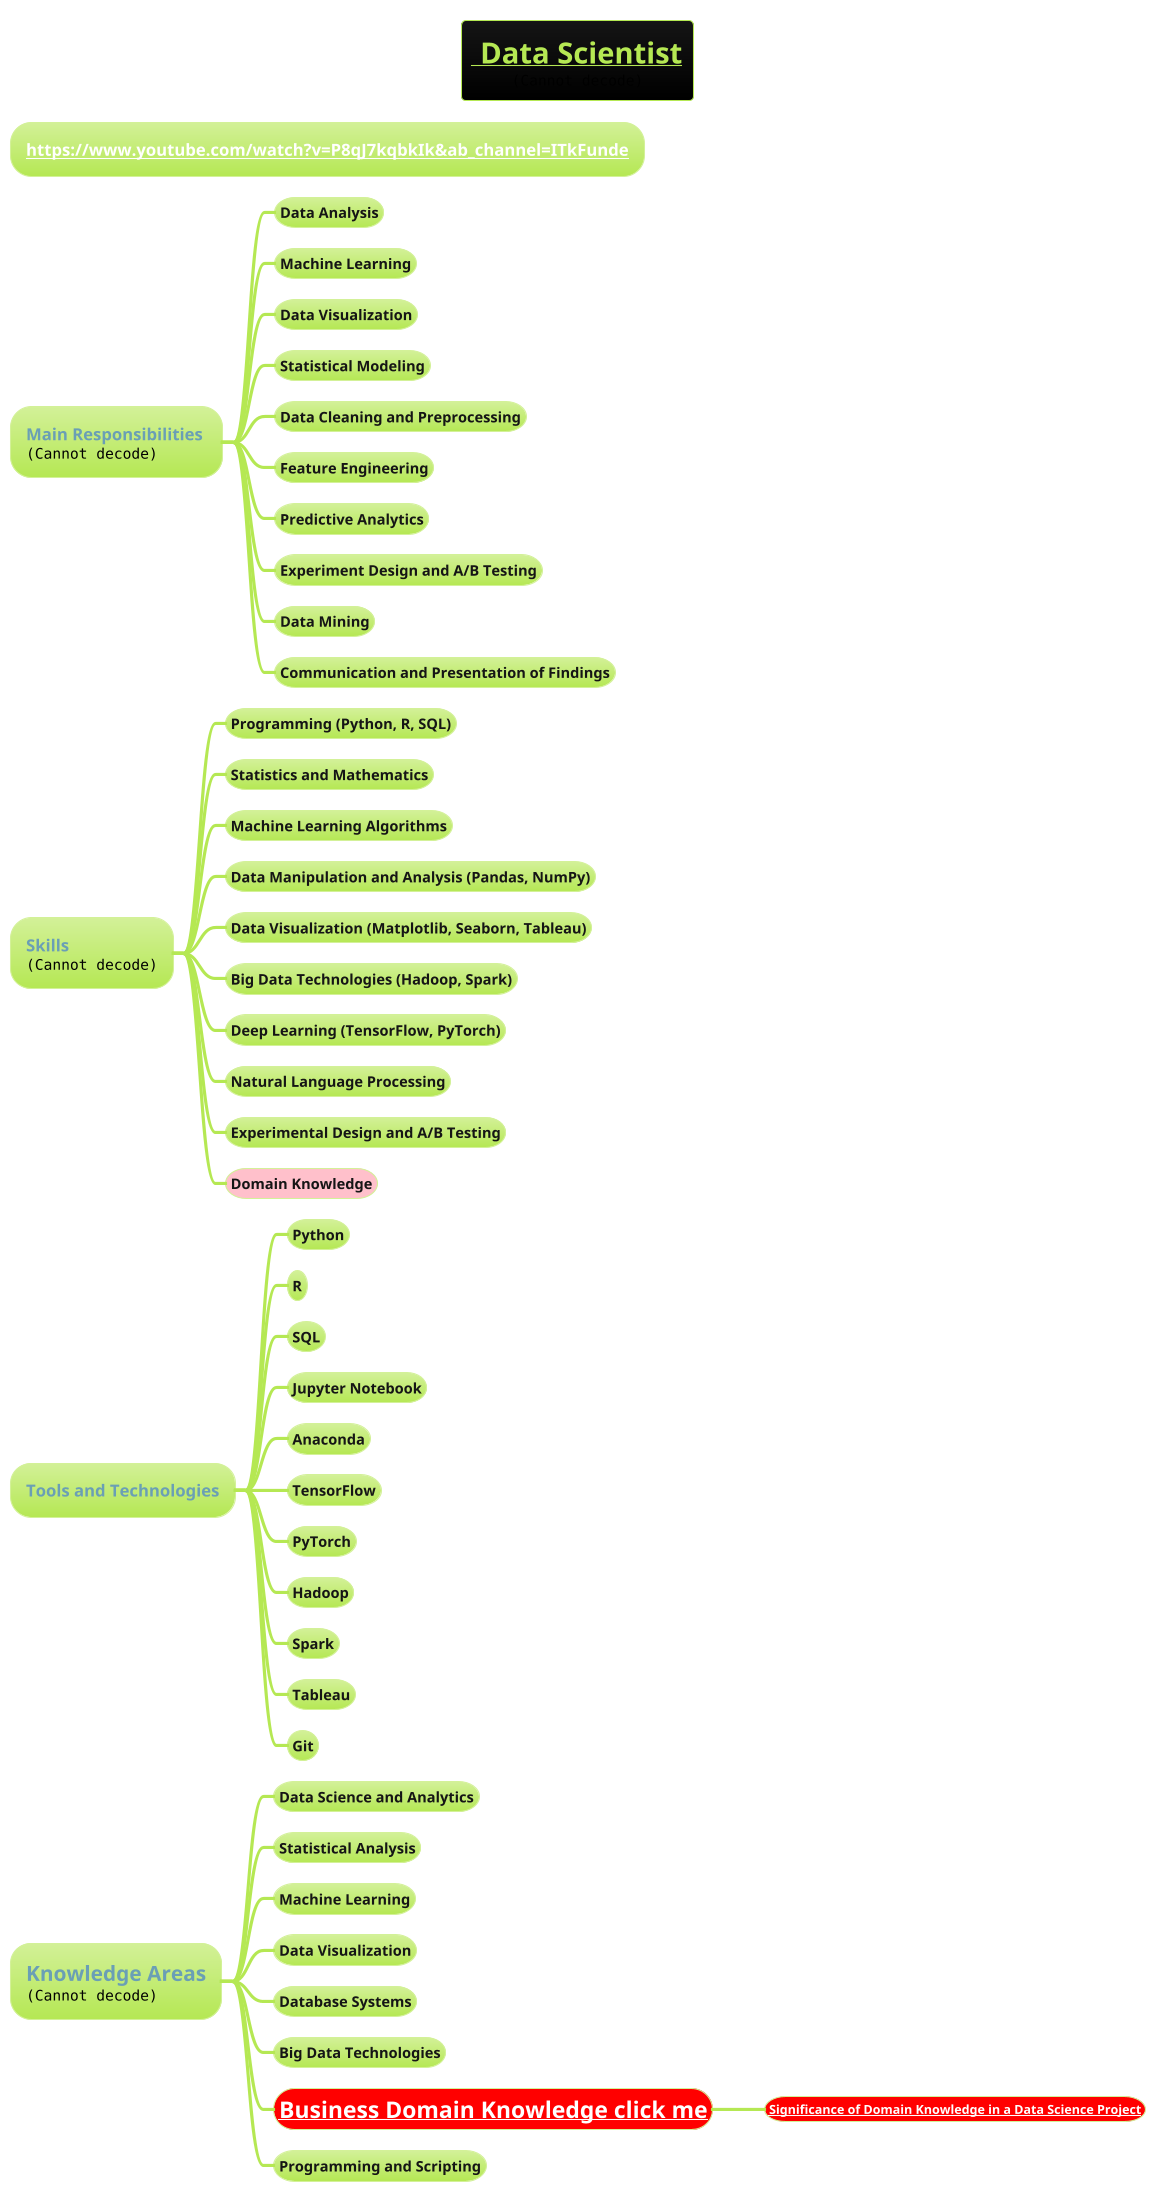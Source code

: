 @startmindmap
title =__ Data Scientist__ \n<img:images/img_5.png{scale=.7}>
!theme hacker

* **[[https://www.youtube.com/watch?v=P8qJ7kqbkIk&ab_channel=ITkFunde]]**

* **Main Responsibilities** \n<img:images/img_3.png{scale=.5}>
** Data Analysis
** Machine Learning
** Data Visualization
** Statistical Modeling
** Data Cleaning and Preprocessing
** Feature Engineering
** Predictive Analytics
** Experiment Design and A/B Testing
** Data Mining
** Communication and Presentation of Findings

* **Skills** \n<img:images/img_6.png{scale=.5}>
** Programming (Python, R, SQL)
** Statistics and Mathematics
** Machine Learning Algorithms
** Data Manipulation and Analysis (Pandas, NumPy)
** Data Visualization (Matplotlib, Seaborn, Tableau)
** Big Data Technologies (Hadoop, Spark)
** Deep Learning (TensorFlow, PyTorch)
** Natural Language Processing
** Experimental Design and A/B Testing
**[#pink] **Domain Knowledge**

* Tools and Technologies
** Python
** R
** SQL
** Jupyter Notebook
** Anaconda
** TensorFlow
** PyTorch
** Hadoop
** Spark
** Tableau
** Git

* =Knowledge Areas \n<img:images/img_7.png{scale=.5}>
** Data Science and Analytics
** Statistical Analysis
** Machine Learning
** Data Visualization
** Database Systems
** Big Data Technologies
**[#red] =**[[https://heartbeat.comet.ml/significance-of-domain-knowledge-in-a-data-science-project-9fc450b35213 Business Domain Knowledge click me]]**
***[#red] **[[https://heartbeat.comet.ml/significance-of-domain-knowledge-in-a-data-science-project-9fc450b35213 Significance of Domain Knowledge in a Data Science Project]]**
** Programming and Scripting

@endmindmap
